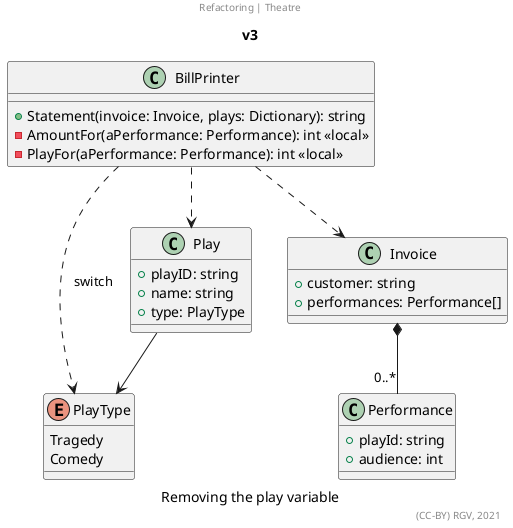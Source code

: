 @startuml
title v3
center header Refactoring | Theatre
'''''''''''''
allowmixing
'''''''''''''

enum PlayType{
    Tragedy
    Comedy
}

class Performance{
    +playId: string
    +audience: int
}

class Invoice{
    +customer: string
    +performances: Performance[]
}

class Play{
    +playID: string
    +name: string
    +type: PlayType
}

class BillPrinter{
    +Statement(invoice: Invoice, plays: Dictionary): string 
    -AmountFor(aPerformance: Performance): int <<local>>
    -PlayFor(aPerformance: Performance): int <<local>>
}

'''''''''''''

Play --> PlayType
Invoice *-- "0..*" Performance

BillPrinter ..> Invoice
BillPrinter ..> Play
BillPrinter ..> PlayType : switch


'''''''''''''
'''''''''''''
caption Removing the play variable
right footer (CC-BY) RGV, 2021
@enduml